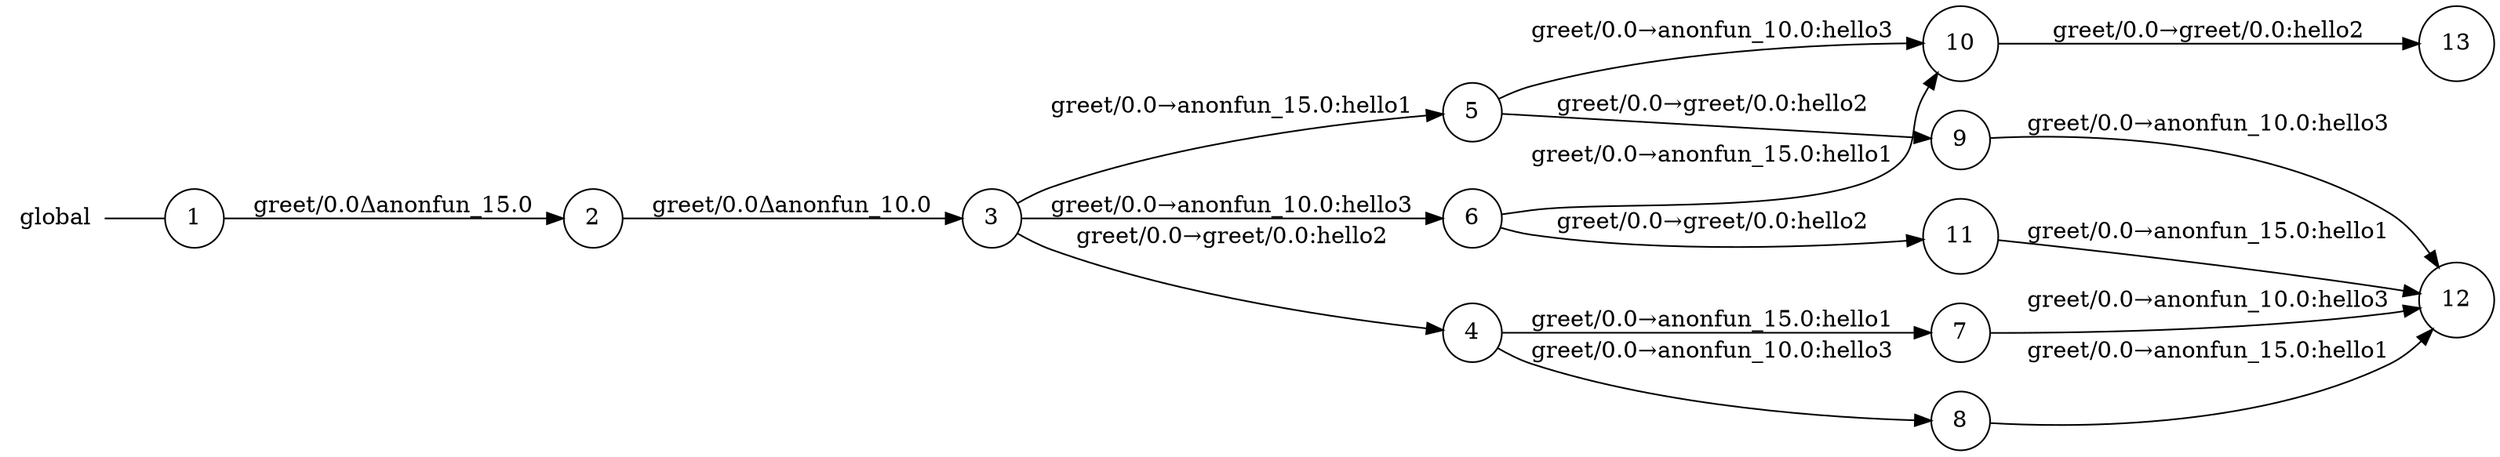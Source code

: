 digraph global {
	rankdir="LR";
	n_0 [label="global", shape="plaintext"];
	n_1 [id="5", shape=circle, label="5"];
	n_2 [id="12", shape=circle, label="12"];
	n_3 [id="11", shape=circle, label="11"];
	n_4 [id="6", shape=circle, label="6"];
	n_5 [id="13", shape=circle, label="13"];
	n_6 [id="10", shape=circle, label="10"];
	n_7 [id="1", shape=circle, label="1"];
	n_0 -> n_7 [arrowhead=none];
	n_8 [id="9", shape=circle, label="9"];
	n_9 [id="2", shape=circle, label="2"];
	n_10 [id="8", shape=circle, label="8"];
	n_11 [id="4", shape=circle, label="4"];
	n_12 [id="7", shape=circle, label="7"];
	n_13 [id="3", shape=circle, label="3"];

	n_12 -> n_2 [id="[$e|11]", label="greet/0.0→anonfun_10.0:hello3"];
	n_4 -> n_6 [id="[$e|10]", label="greet/0.0→anonfun_15.0:hello1"];
	n_1 -> n_8 [id="[$e|7]", label="greet/0.0→greet/0.0:hello2"];
	n_13 -> n_11 [id="[$e|2]", label="greet/0.0→greet/0.0:hello2"];
	n_13 -> n_1 [id="[$e|3]", label="greet/0.0→anonfun_15.0:hello1"];
	n_11 -> n_12 [id="[$e|5]", label="greet/0.0→anonfun_15.0:hello1"];
	n_6 -> n_5 [id="[$e|14]", label="greet/0.0→greet/0.0:hello2"];
	n_11 -> n_10 [id="[$e|6]", label="greet/0.0→anonfun_10.0:hello3"];
	n_9 -> n_13 [id="[$e|1]", label="greet/0.0Δanonfun_10.0"];
	n_8 -> n_2 [id="[$e|13]", label="greet/0.0→anonfun_10.0:hello3"];
	n_4 -> n_3 [id="[$e|9]", label="greet/0.0→greet/0.0:hello2"];
	n_3 -> n_2 [id="[$e|15]", label="greet/0.0→anonfun_15.0:hello1"];
	n_7 -> n_9 [id="[$e|0]", label="greet/0.0Δanonfun_15.0"];
	n_10 -> n_2 [id="[$e|12]", label="greet/0.0→anonfun_15.0:hello1"];
	n_13 -> n_4 [id="[$e|4]", label="greet/0.0→anonfun_10.0:hello3"];
	n_1 -> n_6 [id="[$e|8]", label="greet/0.0→anonfun_10.0:hello3"];
}
